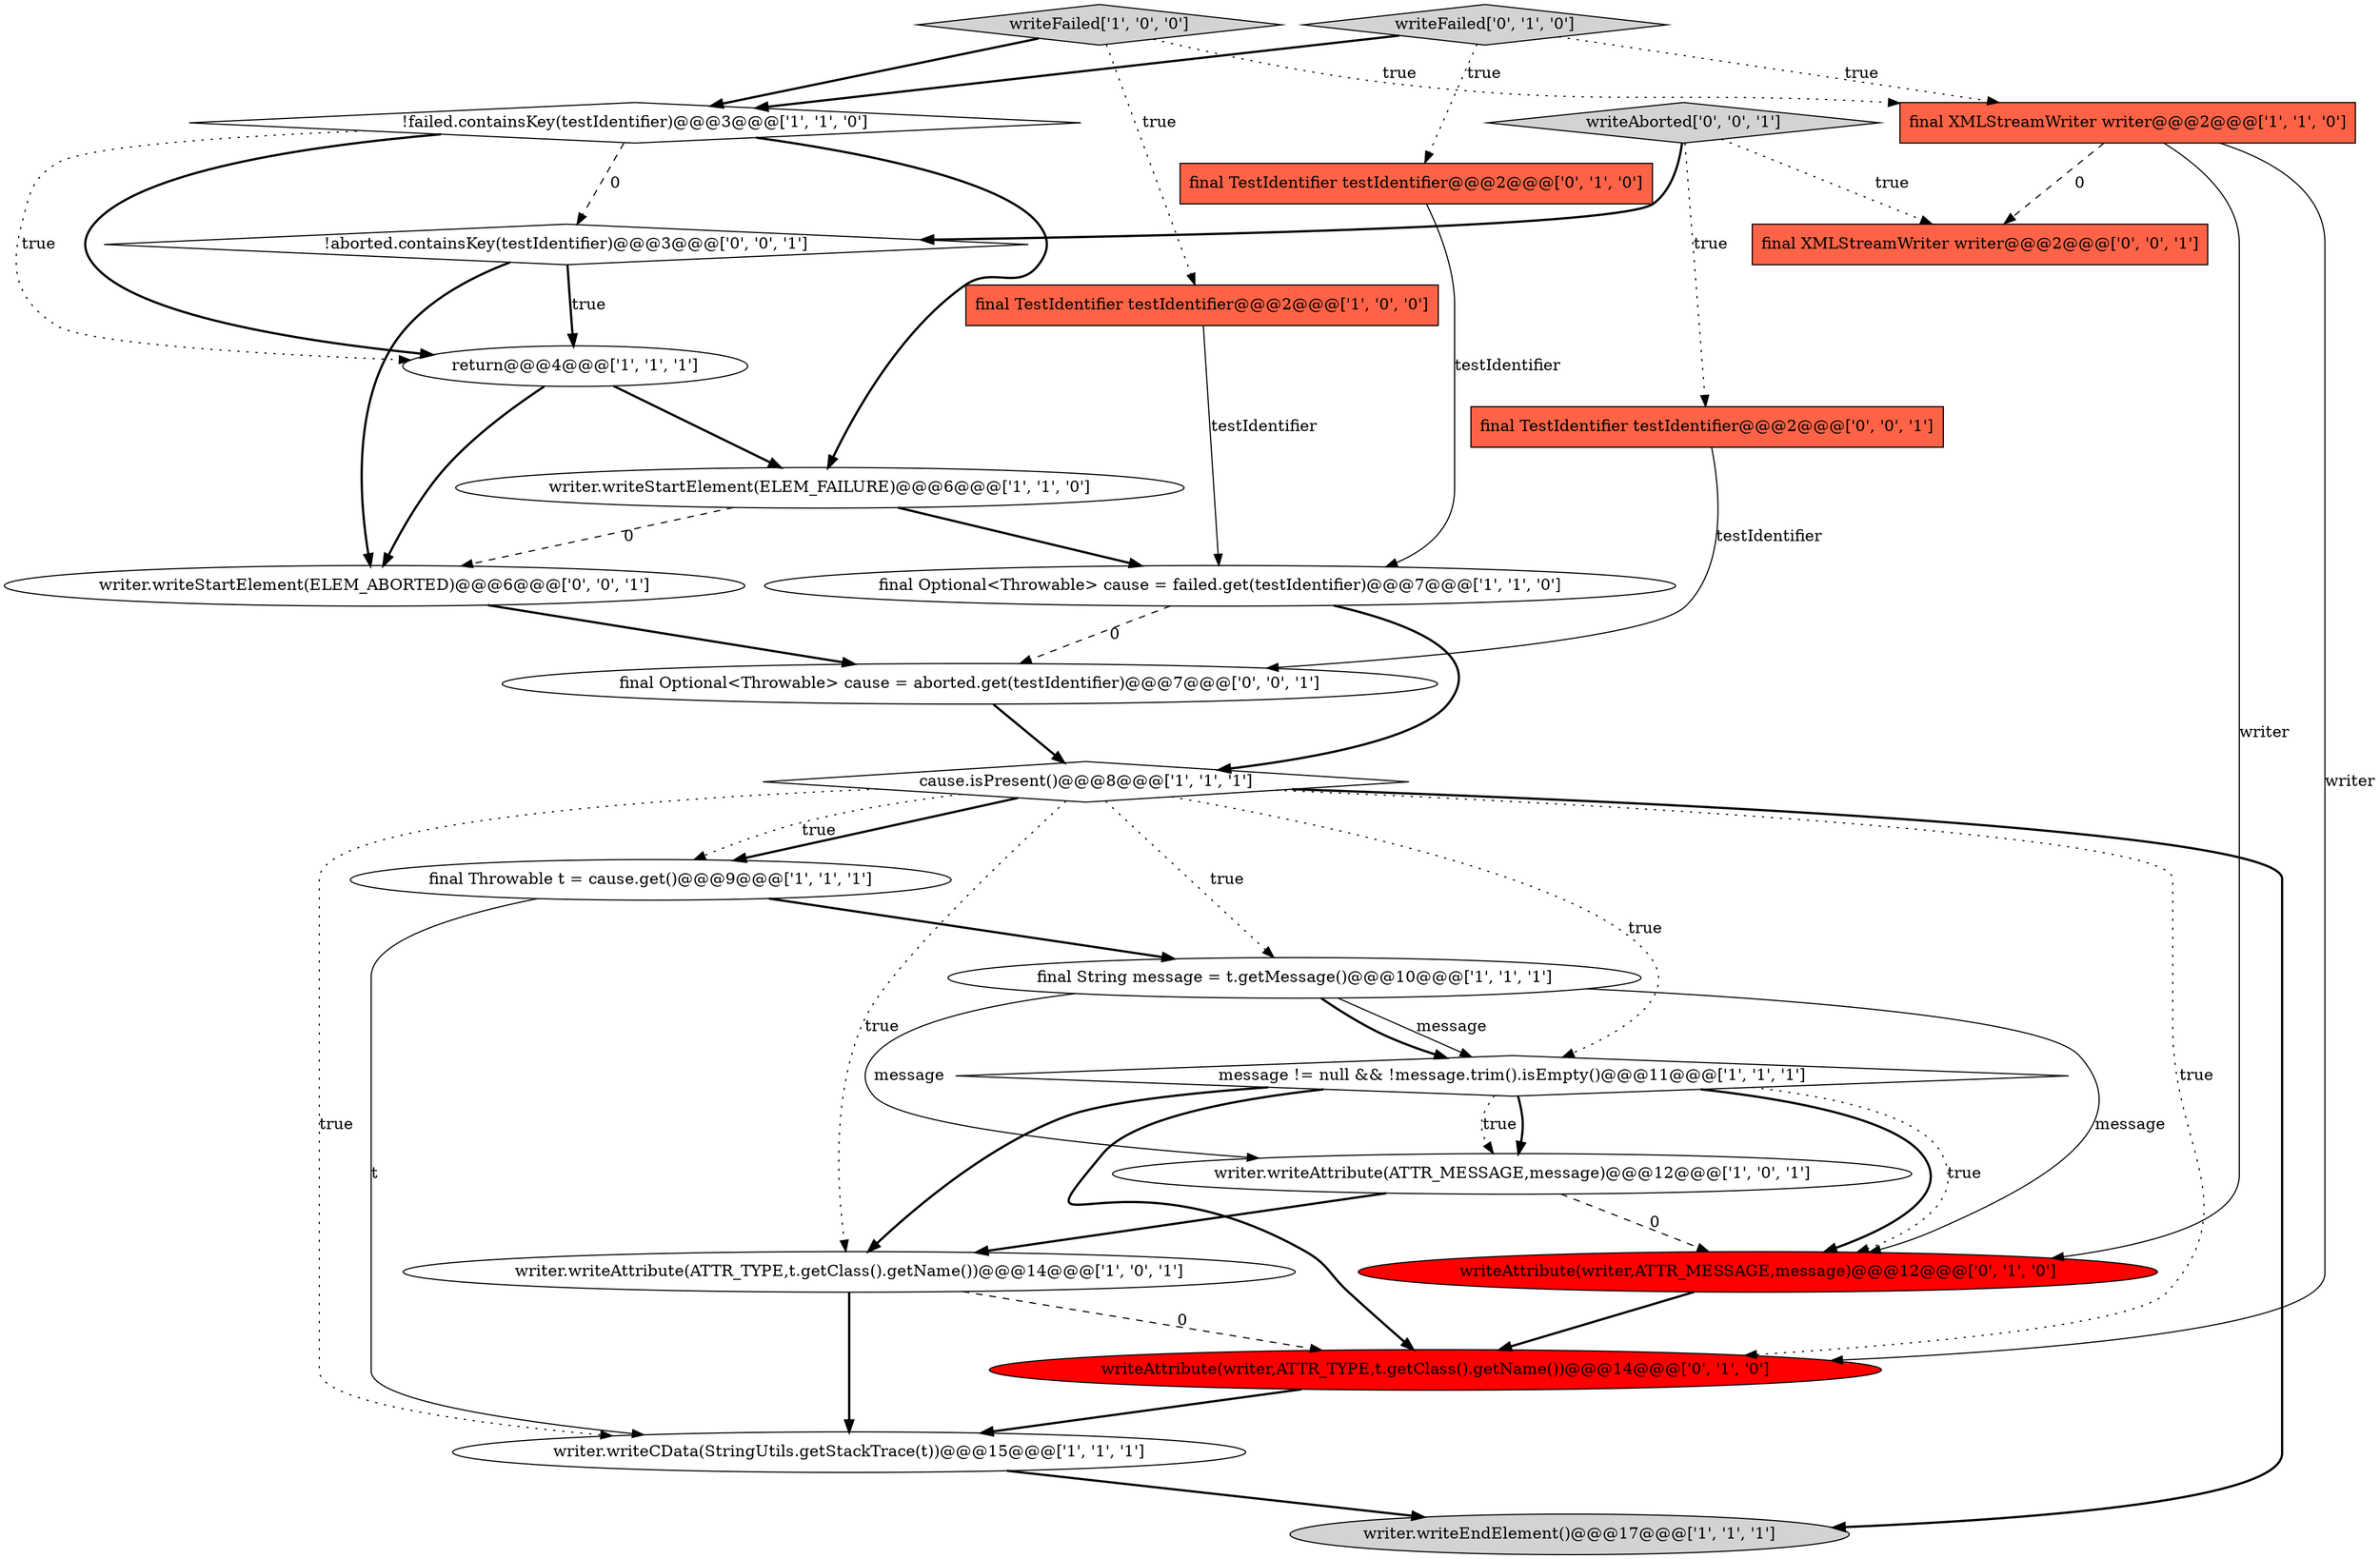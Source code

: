 digraph {
5 [style = filled, label = "writeFailed['1', '0', '0']", fillcolor = lightgray, shape = diamond image = "AAA0AAABBB1BBB"];
10 [style = filled, label = "!failed.containsKey(testIdentifier)@@@3@@@['1', '1', '0']", fillcolor = white, shape = diamond image = "AAA0AAABBB1BBB"];
2 [style = filled, label = "return@@@4@@@['1', '1', '1']", fillcolor = white, shape = ellipse image = "AAA0AAABBB1BBB"];
20 [style = filled, label = "final Optional<Throwable> cause = aborted.get(testIdentifier)@@@7@@@['0', '0', '1']", fillcolor = white, shape = ellipse image = "AAA0AAABBB3BBB"];
24 [style = filled, label = "writeAborted['0', '0', '1']", fillcolor = lightgray, shape = diamond image = "AAA0AAABBB3BBB"];
8 [style = filled, label = "final XMLStreamWriter writer@@@2@@@['1', '1', '0']", fillcolor = tomato, shape = box image = "AAA0AAABBB1BBB"];
4 [style = filled, label = "message != null && !message.trim().isEmpty()@@@11@@@['1', '1', '1']", fillcolor = white, shape = diamond image = "AAA0AAABBB1BBB"];
15 [style = filled, label = "writeAttribute(writer,ATTR_MESSAGE,message)@@@12@@@['0', '1', '0']", fillcolor = red, shape = ellipse image = "AAA1AAABBB2BBB"];
11 [style = filled, label = "writer.writeStartElement(ELEM_FAILURE)@@@6@@@['1', '1', '0']", fillcolor = white, shape = ellipse image = "AAA0AAABBB1BBB"];
7 [style = filled, label = "final Throwable t = cause.get()@@@9@@@['1', '1', '1']", fillcolor = white, shape = ellipse image = "AAA0AAABBB1BBB"];
6 [style = filled, label = "writer.writeCData(StringUtils.getStackTrace(t))@@@15@@@['1', '1', '1']", fillcolor = white, shape = ellipse image = "AAA0AAABBB1BBB"];
13 [style = filled, label = "final String message = t.getMessage()@@@10@@@['1', '1', '1']", fillcolor = white, shape = ellipse image = "AAA0AAABBB1BBB"];
21 [style = filled, label = "final TestIdentifier testIdentifier@@@2@@@['0', '0', '1']", fillcolor = tomato, shape = box image = "AAA0AAABBB3BBB"];
17 [style = filled, label = "writeAttribute(writer,ATTR_TYPE,t.getClass().getName())@@@14@@@['0', '1', '0']", fillcolor = red, shape = ellipse image = "AAA1AAABBB2BBB"];
18 [style = filled, label = "final TestIdentifier testIdentifier@@@2@@@['0', '1', '0']", fillcolor = tomato, shape = box image = "AAA0AAABBB2BBB"];
23 [style = filled, label = "final XMLStreamWriter writer@@@2@@@['0', '0', '1']", fillcolor = tomato, shape = box image = "AAA0AAABBB3BBB"];
14 [style = filled, label = "writer.writeEndElement()@@@17@@@['1', '1', '1']", fillcolor = lightgray, shape = ellipse image = "AAA0AAABBB1BBB"];
12 [style = filled, label = "cause.isPresent()@@@8@@@['1', '1', '1']", fillcolor = white, shape = diamond image = "AAA0AAABBB1BBB"];
3 [style = filled, label = "final Optional<Throwable> cause = failed.get(testIdentifier)@@@7@@@['1', '1', '0']", fillcolor = white, shape = ellipse image = "AAA0AAABBB1BBB"];
0 [style = filled, label = "writer.writeAttribute(ATTR_TYPE,t.getClass().getName())@@@14@@@['1', '0', '1']", fillcolor = white, shape = ellipse image = "AAA0AAABBB1BBB"];
1 [style = filled, label = "final TestIdentifier testIdentifier@@@2@@@['1', '0', '0']", fillcolor = tomato, shape = box image = "AAA0AAABBB1BBB"];
19 [style = filled, label = "writer.writeStartElement(ELEM_ABORTED)@@@6@@@['0', '0', '1']", fillcolor = white, shape = ellipse image = "AAA0AAABBB3BBB"];
16 [style = filled, label = "writeFailed['0', '1', '0']", fillcolor = lightgray, shape = diamond image = "AAA0AAABBB2BBB"];
22 [style = filled, label = "!aborted.containsKey(testIdentifier)@@@3@@@['0', '0', '1']", fillcolor = white, shape = diamond image = "AAA0AAABBB3BBB"];
9 [style = filled, label = "writer.writeAttribute(ATTR_MESSAGE,message)@@@12@@@['1', '0', '1']", fillcolor = white, shape = ellipse image = "AAA0AAABBB1BBB"];
7->13 [style = bold, label=""];
4->9 [style = bold, label=""];
16->8 [style = dotted, label="true"];
13->15 [style = solid, label="message"];
21->20 [style = solid, label="testIdentifier"];
12->17 [style = dotted, label="true"];
5->10 [style = bold, label=""];
2->19 [style = bold, label=""];
22->2 [style = bold, label=""];
9->0 [style = bold, label=""];
4->17 [style = bold, label=""];
22->19 [style = bold, label=""];
17->6 [style = bold, label=""];
0->6 [style = bold, label=""];
16->10 [style = bold, label=""];
7->6 [style = solid, label="t"];
1->3 [style = solid, label="testIdentifier"];
5->1 [style = dotted, label="true"];
19->20 [style = bold, label=""];
8->15 [style = solid, label="writer"];
4->15 [style = bold, label=""];
8->23 [style = dashed, label="0"];
13->9 [style = solid, label="message"];
4->15 [style = dotted, label="true"];
3->12 [style = bold, label=""];
10->22 [style = dashed, label="0"];
24->22 [style = bold, label=""];
0->17 [style = dashed, label="0"];
18->3 [style = solid, label="testIdentifier"];
12->7 [style = bold, label=""];
4->0 [style = bold, label=""];
22->2 [style = dotted, label="true"];
6->14 [style = bold, label=""];
15->17 [style = bold, label=""];
12->13 [style = dotted, label="true"];
8->17 [style = solid, label="writer"];
24->23 [style = dotted, label="true"];
10->2 [style = dotted, label="true"];
12->6 [style = dotted, label="true"];
11->3 [style = bold, label=""];
11->19 [style = dashed, label="0"];
3->20 [style = dashed, label="0"];
20->12 [style = bold, label=""];
12->14 [style = bold, label=""];
12->0 [style = dotted, label="true"];
10->2 [style = bold, label=""];
12->4 [style = dotted, label="true"];
13->4 [style = solid, label="message"];
4->9 [style = dotted, label="true"];
12->7 [style = dotted, label="true"];
5->8 [style = dotted, label="true"];
24->21 [style = dotted, label="true"];
2->11 [style = bold, label=""];
13->4 [style = bold, label=""];
9->15 [style = dashed, label="0"];
10->11 [style = bold, label=""];
16->18 [style = dotted, label="true"];
}

